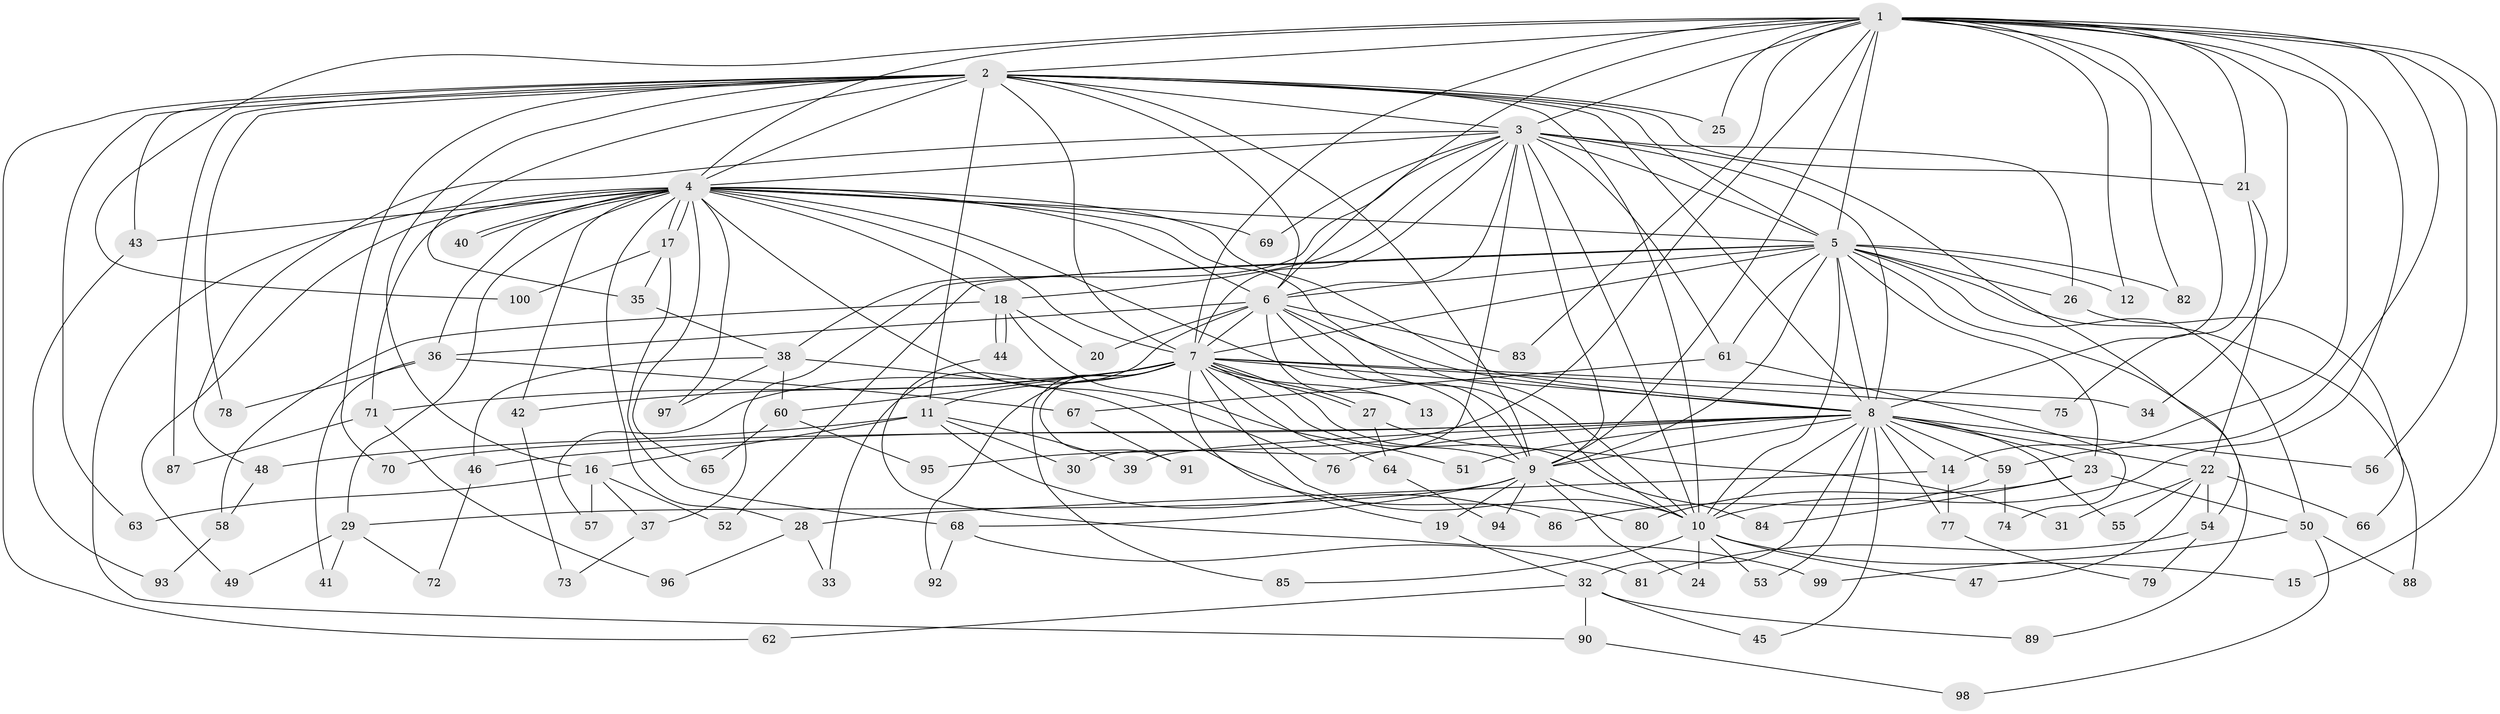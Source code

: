 // Generated by graph-tools (version 1.1) at 2025/34/03/09/25 02:34:54]
// undirected, 100 vertices, 225 edges
graph export_dot {
graph [start="1"]
  node [color=gray90,style=filled];
  1;
  2;
  3;
  4;
  5;
  6;
  7;
  8;
  9;
  10;
  11;
  12;
  13;
  14;
  15;
  16;
  17;
  18;
  19;
  20;
  21;
  22;
  23;
  24;
  25;
  26;
  27;
  28;
  29;
  30;
  31;
  32;
  33;
  34;
  35;
  36;
  37;
  38;
  39;
  40;
  41;
  42;
  43;
  44;
  45;
  46;
  47;
  48;
  49;
  50;
  51;
  52;
  53;
  54;
  55;
  56;
  57;
  58;
  59;
  60;
  61;
  62;
  63;
  64;
  65;
  66;
  67;
  68;
  69;
  70;
  71;
  72;
  73;
  74;
  75;
  76;
  77;
  78;
  79;
  80;
  81;
  82;
  83;
  84;
  85;
  86;
  87;
  88;
  89;
  90;
  91;
  92;
  93;
  94;
  95;
  96;
  97;
  98;
  99;
  100;
  1 -- 2;
  1 -- 3;
  1 -- 4;
  1 -- 5;
  1 -- 6;
  1 -- 7;
  1 -- 8;
  1 -- 9;
  1 -- 10;
  1 -- 12;
  1 -- 14;
  1 -- 15;
  1 -- 21;
  1 -- 25;
  1 -- 34;
  1 -- 56;
  1 -- 59;
  1 -- 82;
  1 -- 83;
  1 -- 95;
  1 -- 100;
  2 -- 3;
  2 -- 4;
  2 -- 5;
  2 -- 6;
  2 -- 7;
  2 -- 8;
  2 -- 9;
  2 -- 10;
  2 -- 11;
  2 -- 16;
  2 -- 21;
  2 -- 25;
  2 -- 35;
  2 -- 43;
  2 -- 62;
  2 -- 63;
  2 -- 70;
  2 -- 78;
  2 -- 87;
  3 -- 4;
  3 -- 5;
  3 -- 6;
  3 -- 7;
  3 -- 8;
  3 -- 9;
  3 -- 10;
  3 -- 18;
  3 -- 26;
  3 -- 30;
  3 -- 38;
  3 -- 48;
  3 -- 54;
  3 -- 61;
  3 -- 69;
  4 -- 5;
  4 -- 6;
  4 -- 7;
  4 -- 8;
  4 -- 9;
  4 -- 10;
  4 -- 17;
  4 -- 17;
  4 -- 18;
  4 -- 28;
  4 -- 29;
  4 -- 36;
  4 -- 40;
  4 -- 40;
  4 -- 42;
  4 -- 43;
  4 -- 49;
  4 -- 65;
  4 -- 69;
  4 -- 71;
  4 -- 76;
  4 -- 90;
  4 -- 97;
  5 -- 6;
  5 -- 7;
  5 -- 8;
  5 -- 9;
  5 -- 10;
  5 -- 12;
  5 -- 23;
  5 -- 26;
  5 -- 37;
  5 -- 50;
  5 -- 52;
  5 -- 61;
  5 -- 82;
  5 -- 88;
  5 -- 89;
  6 -- 7;
  6 -- 8;
  6 -- 9;
  6 -- 10;
  6 -- 13;
  6 -- 20;
  6 -- 33;
  6 -- 36;
  6 -- 83;
  7 -- 8;
  7 -- 9;
  7 -- 10;
  7 -- 11;
  7 -- 13;
  7 -- 19;
  7 -- 27;
  7 -- 27;
  7 -- 34;
  7 -- 42;
  7 -- 57;
  7 -- 60;
  7 -- 64;
  7 -- 71;
  7 -- 75;
  7 -- 84;
  7 -- 85;
  7 -- 91;
  7 -- 92;
  8 -- 9;
  8 -- 10;
  8 -- 14;
  8 -- 22;
  8 -- 23;
  8 -- 32;
  8 -- 39;
  8 -- 45;
  8 -- 46;
  8 -- 51;
  8 -- 53;
  8 -- 55;
  8 -- 56;
  8 -- 59;
  8 -- 70;
  8 -- 76;
  8 -- 77;
  9 -- 10;
  9 -- 19;
  9 -- 24;
  9 -- 29;
  9 -- 68;
  9 -- 94;
  10 -- 15;
  10 -- 24;
  10 -- 47;
  10 -- 53;
  10 -- 85;
  11 -- 16;
  11 -- 30;
  11 -- 39;
  11 -- 48;
  11 -- 86;
  14 -- 28;
  14 -- 77;
  16 -- 37;
  16 -- 52;
  16 -- 57;
  16 -- 63;
  17 -- 35;
  17 -- 68;
  17 -- 100;
  18 -- 20;
  18 -- 44;
  18 -- 44;
  18 -- 51;
  18 -- 58;
  19 -- 32;
  21 -- 22;
  21 -- 75;
  22 -- 31;
  22 -- 47;
  22 -- 54;
  22 -- 55;
  22 -- 66;
  23 -- 50;
  23 -- 80;
  23 -- 84;
  26 -- 66;
  27 -- 31;
  27 -- 64;
  28 -- 33;
  28 -- 96;
  29 -- 41;
  29 -- 49;
  29 -- 72;
  32 -- 45;
  32 -- 62;
  32 -- 89;
  32 -- 90;
  35 -- 38;
  36 -- 41;
  36 -- 67;
  36 -- 78;
  37 -- 73;
  38 -- 46;
  38 -- 60;
  38 -- 80;
  38 -- 97;
  42 -- 73;
  43 -- 93;
  44 -- 99;
  46 -- 72;
  48 -- 58;
  50 -- 88;
  50 -- 98;
  50 -- 99;
  54 -- 79;
  54 -- 81;
  58 -- 93;
  59 -- 74;
  59 -- 86;
  60 -- 65;
  60 -- 95;
  61 -- 67;
  61 -- 74;
  64 -- 94;
  67 -- 91;
  68 -- 81;
  68 -- 92;
  71 -- 87;
  71 -- 96;
  77 -- 79;
  90 -- 98;
}
